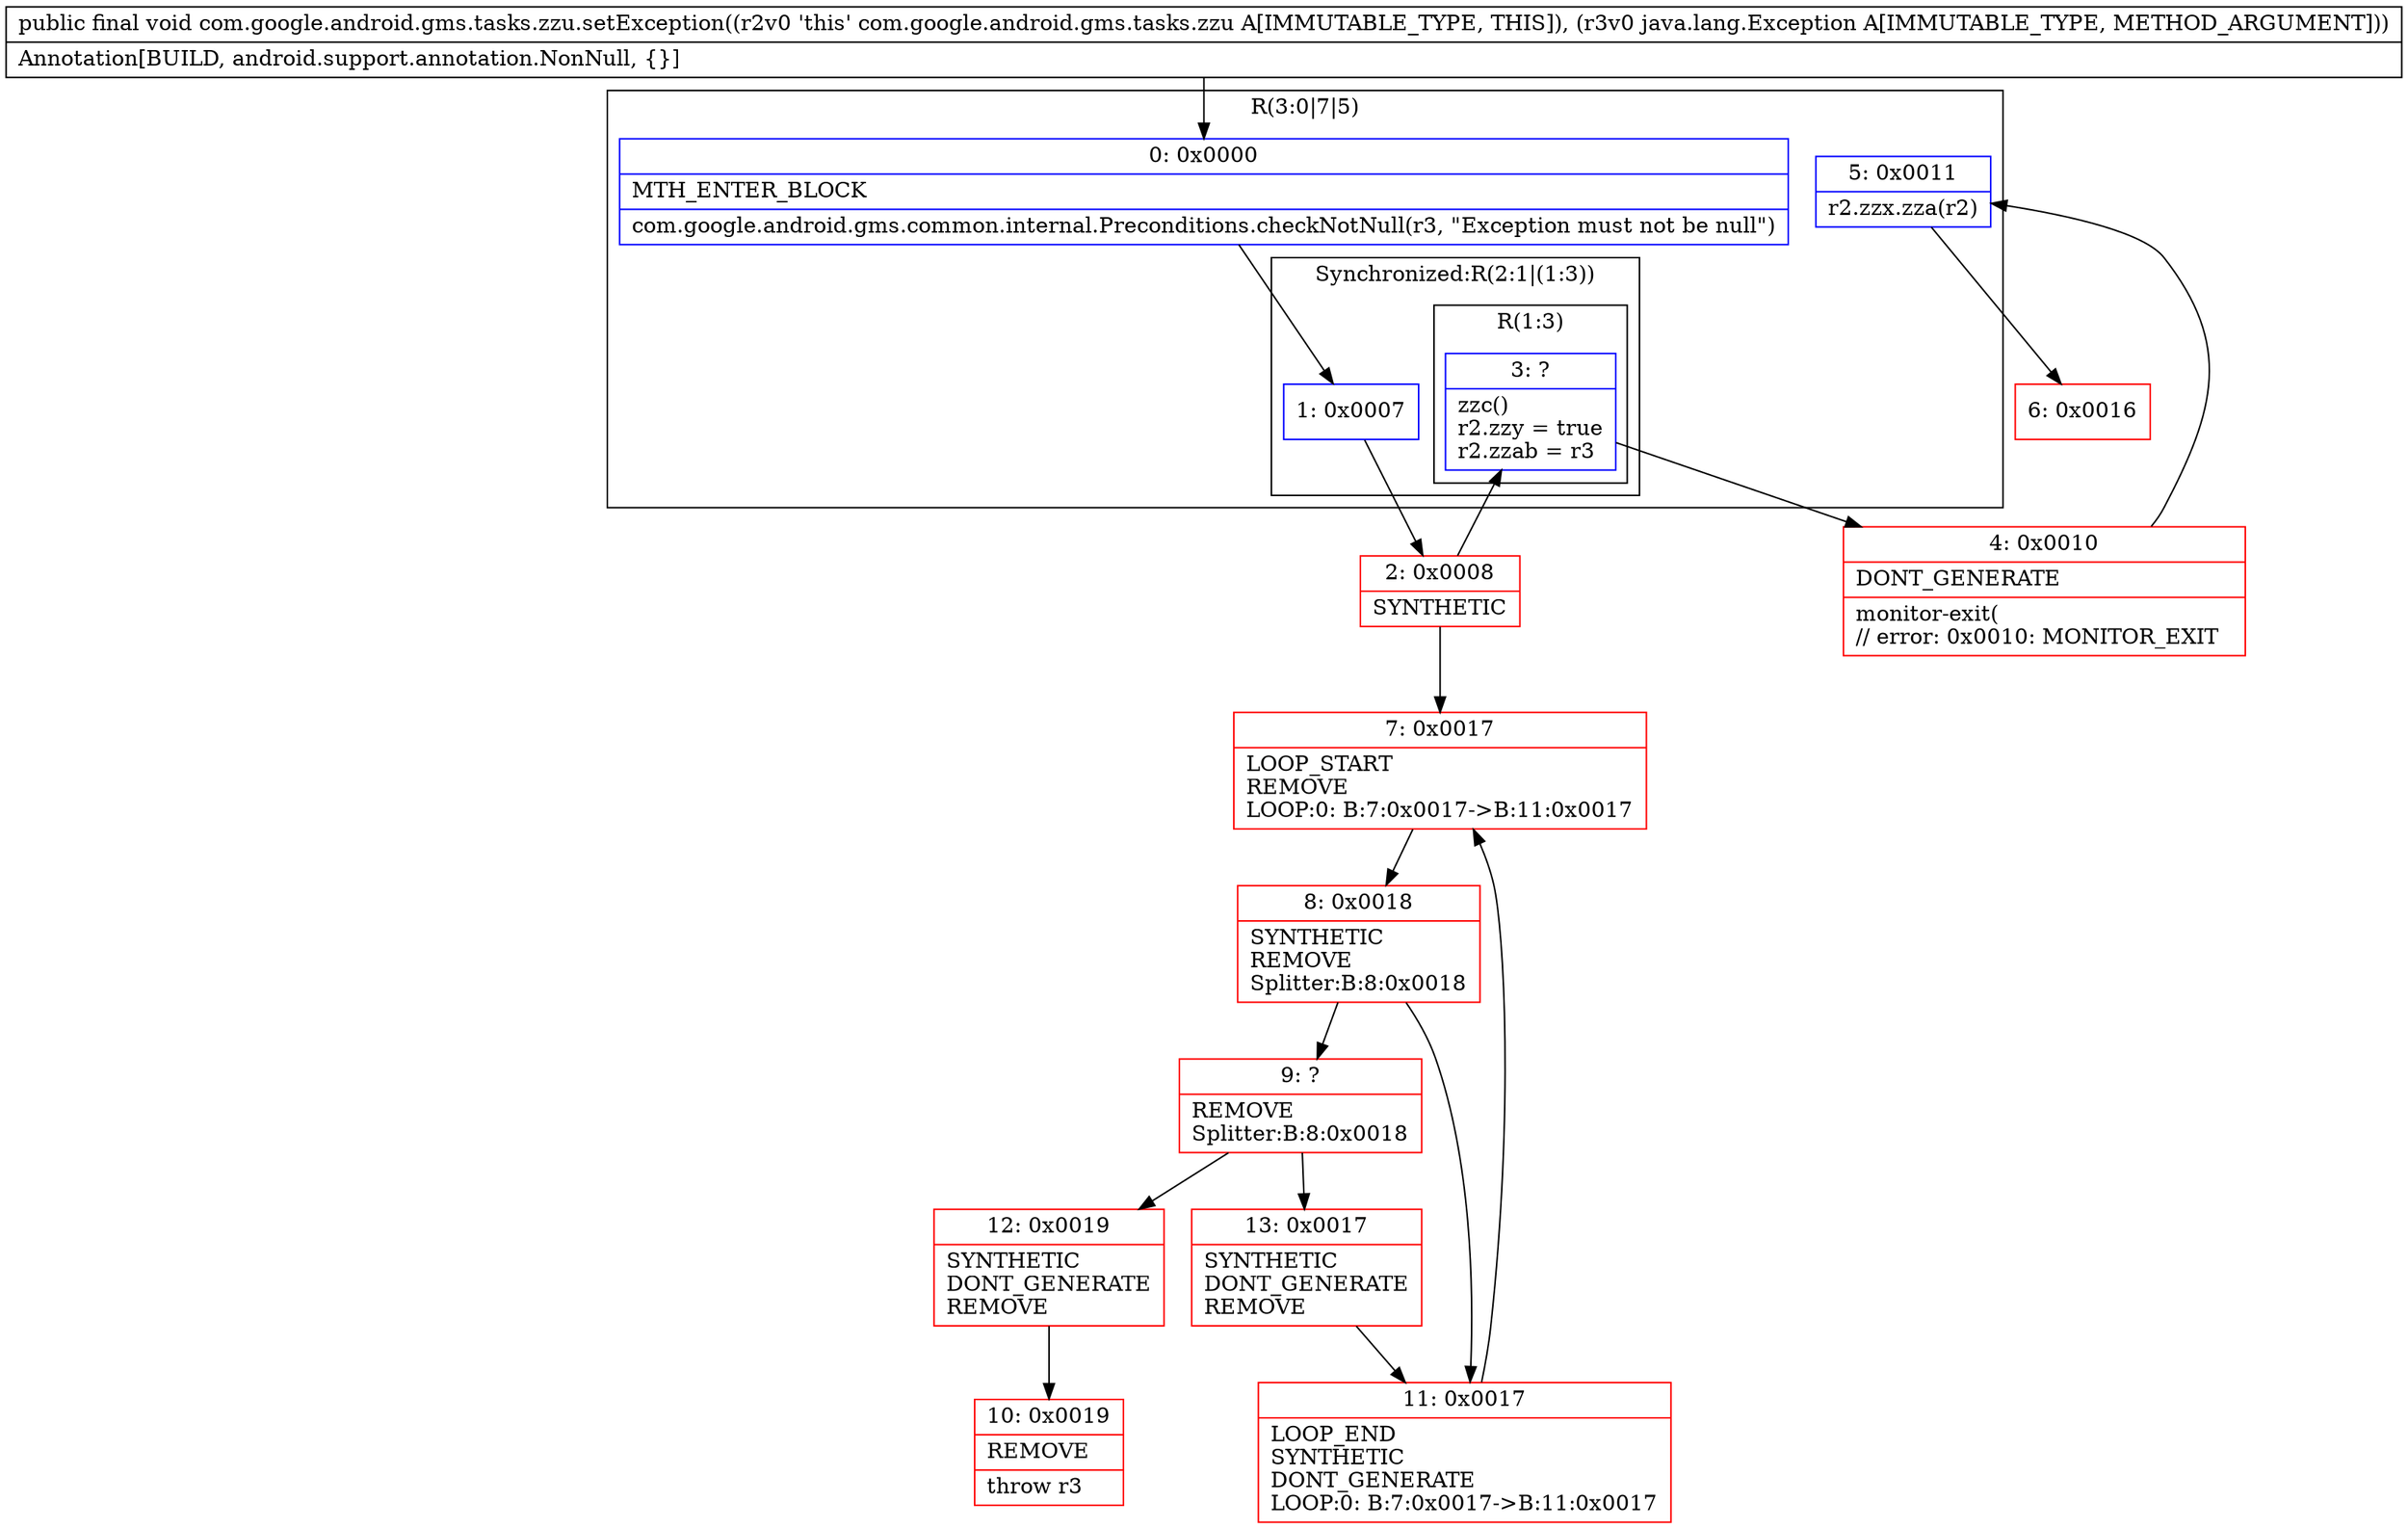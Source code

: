 digraph "CFG forcom.google.android.gms.tasks.zzu.setException(Ljava\/lang\/Exception;)V" {
subgraph cluster_Region_1885300995 {
label = "R(3:0|7|5)";
node [shape=record,color=blue];
Node_0 [shape=record,label="{0\:\ 0x0000|MTH_ENTER_BLOCK\l|com.google.android.gms.common.internal.Preconditions.checkNotNull(r3, \"Exception must not be null\")\l}"];
subgraph cluster_SynchronizedRegion_1701328868 {
label = "Synchronized:R(2:1|(1:3))";
node [shape=record,color=blue];
Node_1 [shape=record,label="{1\:\ 0x0007}"];
subgraph cluster_Region_1176417287 {
label = "R(1:3)";
node [shape=record,color=blue];
Node_3 [shape=record,label="{3\:\ ?|zzc()\lr2.zzy = true\lr2.zzab = r3\l}"];
}
}
Node_5 [shape=record,label="{5\:\ 0x0011|r2.zzx.zza(r2)\l}"];
}
Node_2 [shape=record,color=red,label="{2\:\ 0x0008|SYNTHETIC\l}"];
Node_4 [shape=record,color=red,label="{4\:\ 0x0010|DONT_GENERATE\l|monitor\-exit(\l\/\/ error: 0x0010: MONITOR_EXIT  \l}"];
Node_6 [shape=record,color=red,label="{6\:\ 0x0016}"];
Node_7 [shape=record,color=red,label="{7\:\ 0x0017|LOOP_START\lREMOVE\lLOOP:0: B:7:0x0017\-\>B:11:0x0017\l}"];
Node_8 [shape=record,color=red,label="{8\:\ 0x0018|SYNTHETIC\lREMOVE\lSplitter:B:8:0x0018\l}"];
Node_9 [shape=record,color=red,label="{9\:\ ?|REMOVE\lSplitter:B:8:0x0018\l}"];
Node_10 [shape=record,color=red,label="{10\:\ 0x0019|REMOVE\l|throw r3\l}"];
Node_11 [shape=record,color=red,label="{11\:\ 0x0017|LOOP_END\lSYNTHETIC\lDONT_GENERATE\lLOOP:0: B:7:0x0017\-\>B:11:0x0017\l}"];
Node_12 [shape=record,color=red,label="{12\:\ 0x0019|SYNTHETIC\lDONT_GENERATE\lREMOVE\l}"];
Node_13 [shape=record,color=red,label="{13\:\ 0x0017|SYNTHETIC\lDONT_GENERATE\lREMOVE\l}"];
MethodNode[shape=record,label="{public final void com.google.android.gms.tasks.zzu.setException((r2v0 'this' com.google.android.gms.tasks.zzu A[IMMUTABLE_TYPE, THIS]), (r3v0 java.lang.Exception A[IMMUTABLE_TYPE, METHOD_ARGUMENT]))  | Annotation[BUILD, android.support.annotation.NonNull, \{\}]\l}"];
MethodNode -> Node_0;
Node_0 -> Node_1;
Node_1 -> Node_2;
Node_3 -> Node_4;
Node_5 -> Node_6;
Node_2 -> Node_3;
Node_2 -> Node_7;
Node_4 -> Node_5;
Node_7 -> Node_8;
Node_8 -> Node_9;
Node_8 -> Node_11;
Node_9 -> Node_12;
Node_9 -> Node_13;
Node_11 -> Node_7;
Node_12 -> Node_10;
Node_13 -> Node_11;
}

